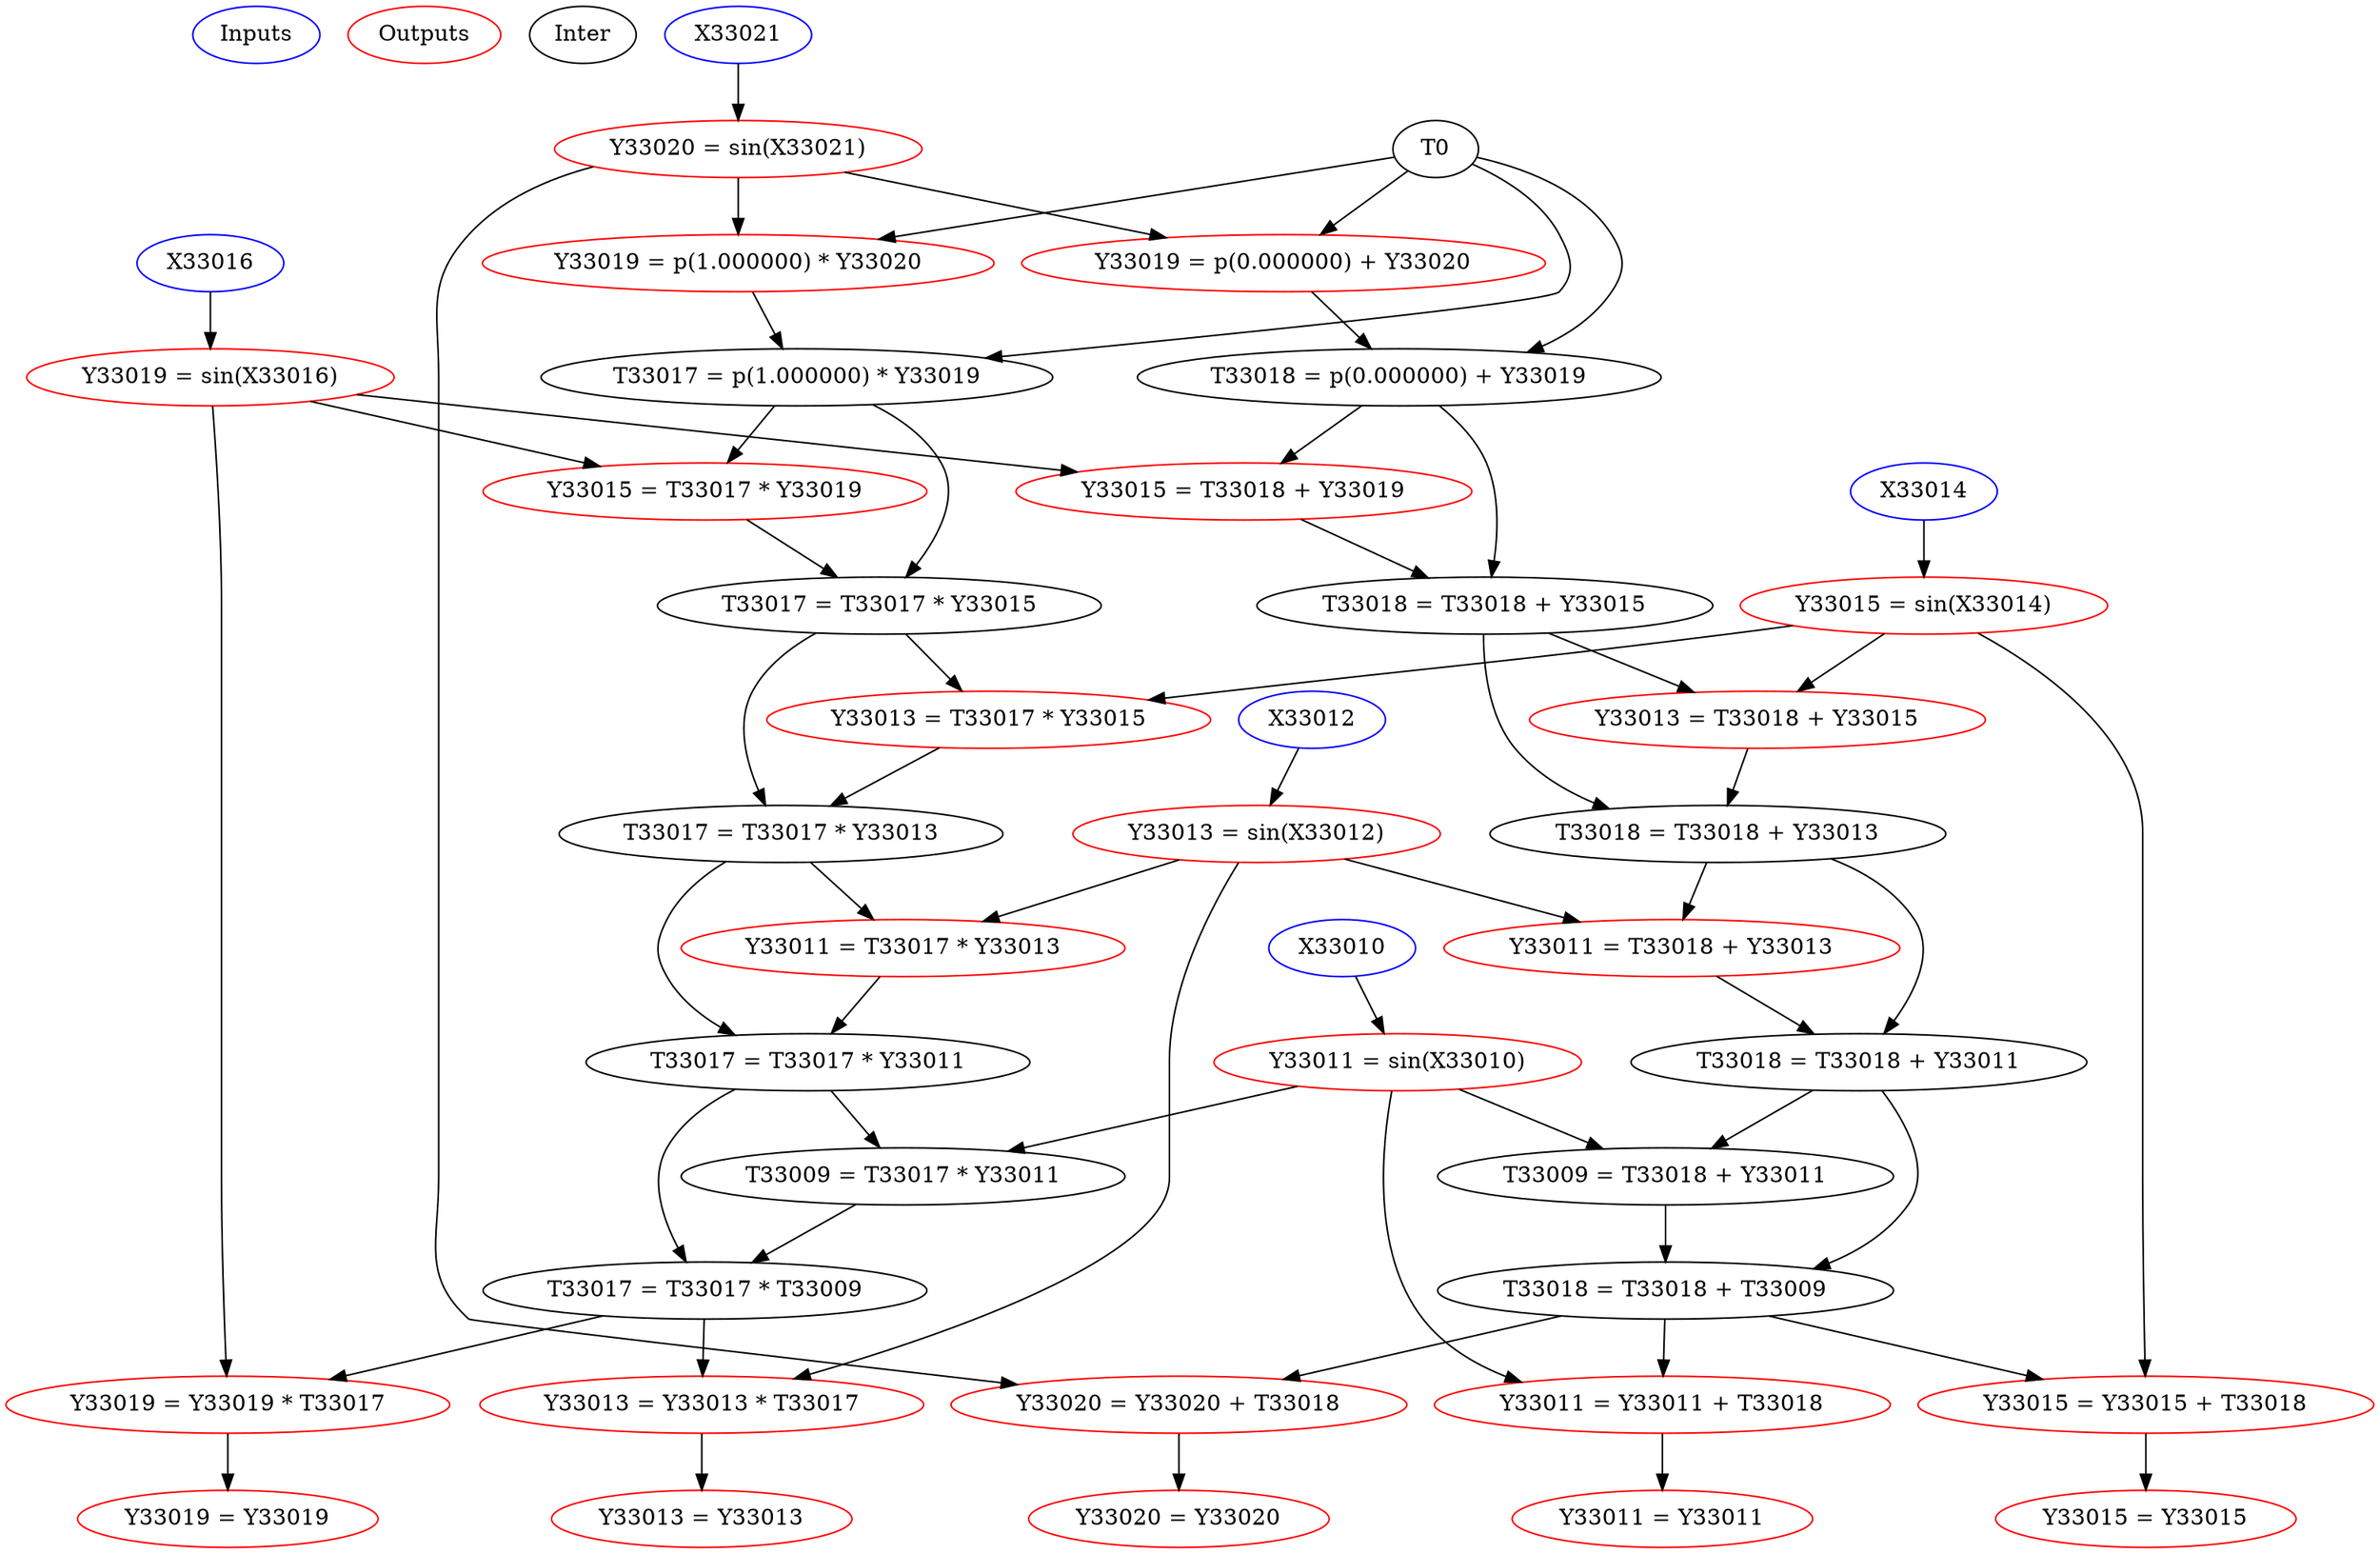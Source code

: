 digraph Net {
Inputs [label = "Inputs", color="blue"];
Outputs [label = "Outputs", color="red"];
Inter [label = "Inter"];
A33021_1 [label = "X33021", color="blue"];
A33020_1 [label = "Y33020 = sin(X33021)", color="red"];
A33021_1 -> A33020_1
A0_1 [label = "T0", color="black"];
A33019_1 [label = "Y33019 = p(0.000000) + Y33020", color="red"];
A0_1 -> A33019_1
A33020_1 -> A33019_1
A33018_1 [label = "T33018 = p(0.000000) + Y33019", color="black"];
A0_1 -> A33018_1
A33019_1 -> A33018_1
A33019_2 [label = "Y33019 = p(1.000000) * Y33020", color="red"];
A0_1 -> A33019_2
A33020_1 -> A33019_2
A33017_1 [label = "T33017 = p(1.000000) * Y33019", color="black"];
A0_1 -> A33017_1
A33019_2 -> A33017_1
A33016_1 [label = "X33016", color="blue"];
A33019_3 [label = "Y33019 = sin(X33016)", color="red"];
A33016_1 -> A33019_3
A33015_1 [label = "Y33015 = T33018 + Y33019", color="red"];
A33018_1 -> A33015_1
A33019_3 -> A33015_1
A33018_2 [label = "T33018 = T33018 + Y33015", color="black"];
A33018_1 -> A33018_2
A33015_1 -> A33018_2
A33015_2 [label = "Y33015 = T33017 * Y33019", color="red"];
A33017_1 -> A33015_2
A33019_3 -> A33015_2
A33017_2 [label = "T33017 = T33017 * Y33015", color="black"];
A33017_1 -> A33017_2
A33015_2 -> A33017_2
A33014_1 [label = "X33014", color="blue"];
A33015_3 [label = "Y33015 = sin(X33014)", color="red"];
A33014_1 -> A33015_3
A33013_1 [label = "Y33013 = T33018 + Y33015", color="red"];
A33018_2 -> A33013_1
A33015_3 -> A33013_1
A33018_3 [label = "T33018 = T33018 + Y33013", color="black"];
A33018_2 -> A33018_3
A33013_1 -> A33018_3
A33013_2 [label = "Y33013 = T33017 * Y33015", color="red"];
A33017_2 -> A33013_2
A33015_3 -> A33013_2
A33017_3 [label = "T33017 = T33017 * Y33013", color="black"];
A33017_2 -> A33017_3
A33013_2 -> A33017_3
A33012_1 [label = "X33012", color="blue"];
A33013_3 [label = "Y33013 = sin(X33012)", color="red"];
A33012_1 -> A33013_3
A33011_1 [label = "Y33011 = T33018 + Y33013", color="red"];
A33018_3 -> A33011_1
A33013_3 -> A33011_1
A33018_4 [label = "T33018 = T33018 + Y33011", color="black"];
A33018_3 -> A33018_4
A33011_1 -> A33018_4
A33011_2 [label = "Y33011 = T33017 * Y33013", color="red"];
A33017_3 -> A33011_2
A33013_3 -> A33011_2
A33017_4 [label = "T33017 = T33017 * Y33011", color="black"];
A33017_3 -> A33017_4
A33011_2 -> A33017_4
A33010_1 [label = "X33010", color="blue"];
A33011_3 [label = "Y33011 = sin(X33010)", color="red"];
A33010_1 -> A33011_3
A33009_1 [label = "T33009 = T33018 + Y33011", color="black"];
A33018_4 -> A33009_1
A33011_3 -> A33009_1
A33018_5 [label = "T33018 = T33018 + T33009", color="black"];
A33018_4 -> A33018_5
A33009_1 -> A33018_5
A33009_2 [label = "T33009 = T33017 * Y33011", color="black"];
A33017_4 -> A33009_2
A33011_3 -> A33009_2
A33017_5 [label = "T33017 = T33017 * T33009", color="black"];
A33017_4 -> A33017_5
A33009_2 -> A33017_5
A33020_2 [label = "Y33020 = Y33020 + T33018", color="red"];
A33020_1 -> A33020_2
A33018_5 -> A33020_2
A33019_4 [label = "Y33019 = Y33019 * T33017", color="red"];
A33019_3 -> A33019_4
A33017_5 -> A33019_4
A33015_4 [label = "Y33015 = Y33015 + T33018", color="red"];
A33015_3 -> A33015_4
A33018_5 -> A33015_4
A33013_4 [label = "Y33013 = Y33013 * T33017", color="red"];
A33013_3 -> A33013_4
A33017_5 -> A33013_4
A33011_4 [label = "Y33011 = Y33011 + T33018", color="red"];
A33011_3 -> A33011_4
A33018_5 -> A33011_4
A33020_3 [label = "Y33020 = Y33020", color="red"];
A33020_2 -> A33020_3
A33019_5 [label = "Y33019 = Y33019", color="red"];
A33019_4 -> A33019_5
A33015_5 [label = "Y33015 = Y33015", color="red"];
A33015_4 -> A33015_5
A33013_5 [label = "Y33013 = Y33013", color="red"];
A33013_4 -> A33013_5
A33011_5 [label = "Y33011 = Y33011", color="red"];
A33011_4 -> A33011_5
}